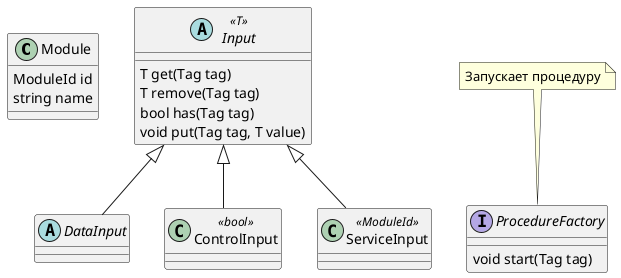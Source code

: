 @startuml

class Module {
    ModuleId id
    string name
}

abstract class Input << T >> {
    T get(Tag tag)
    T remove(Tag tag)
    bool has(Tag tag)
    void put(Tag tag, T value)
}

abstract class DataInput

class ControlInput << bool >>
class ServiceInput << ModuleId >>

Input <|-- DataInput
Input <|-- ControlInput
Input <|-- ServiceInput


interface ProcedureFactory {
    void start(Tag tag)
}
note top: Запускает процедуру


@enduml